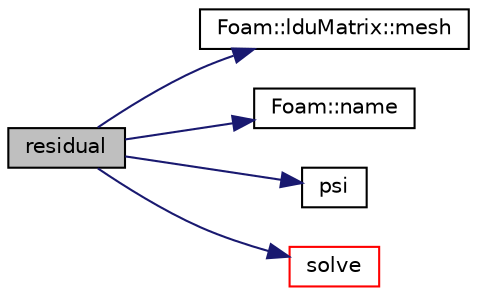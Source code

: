 digraph "residual"
{
  bgcolor="transparent";
  edge [fontname="Helvetica",fontsize="10",labelfontname="Helvetica",labelfontsize="10"];
  node [fontname="Helvetica",fontsize="10",shape=record];
  rankdir="LR";
  Node1 [label="residual",height=0.2,width=0.4,color="black", fillcolor="grey75", style="filled" fontcolor="black"];
  Node1 -> Node2 [color="midnightblue",fontsize="10",style="solid",fontname="Helvetica"];
  Node2 [label="Foam::lduMatrix::mesh",height=0.2,width=0.4,color="black",URL="$classFoam_1_1lduMatrix.html#a4fb3cdb74541a526e6b83ac854e66cb5",tooltip="Return the LDU mesh from which the addressing is obtained. "];
  Node1 -> Node3 [color="midnightblue",fontsize="10",style="solid",fontname="Helvetica"];
  Node3 [label="Foam::name",height=0.2,width=0.4,color="black",URL="$namespaceFoam.html#a6c8b447ab587a5b141fdabdfac4d4da3",tooltip="Return string representation of complex. "];
  Node1 -> Node4 [color="midnightblue",fontsize="10",style="solid",fontname="Helvetica"];
  Node4 [label="psi",height=0.2,width=0.4,color="black",URL="$classFoam_1_1faMatrix.html#af5b2cc1a6a8e48f2175a813fe85696f3"];
  Node1 -> Node5 [color="midnightblue",fontsize="10",style="solid",fontname="Helvetica"];
  Node5 [label="solve",height=0.2,width=0.4,color="red",URL="$classFoam_1_1faMatrix.html#a30785cf2e39d95d00a9f64fcdf0e3cfe",tooltip="Solve returning the solution statistics. "];
}
